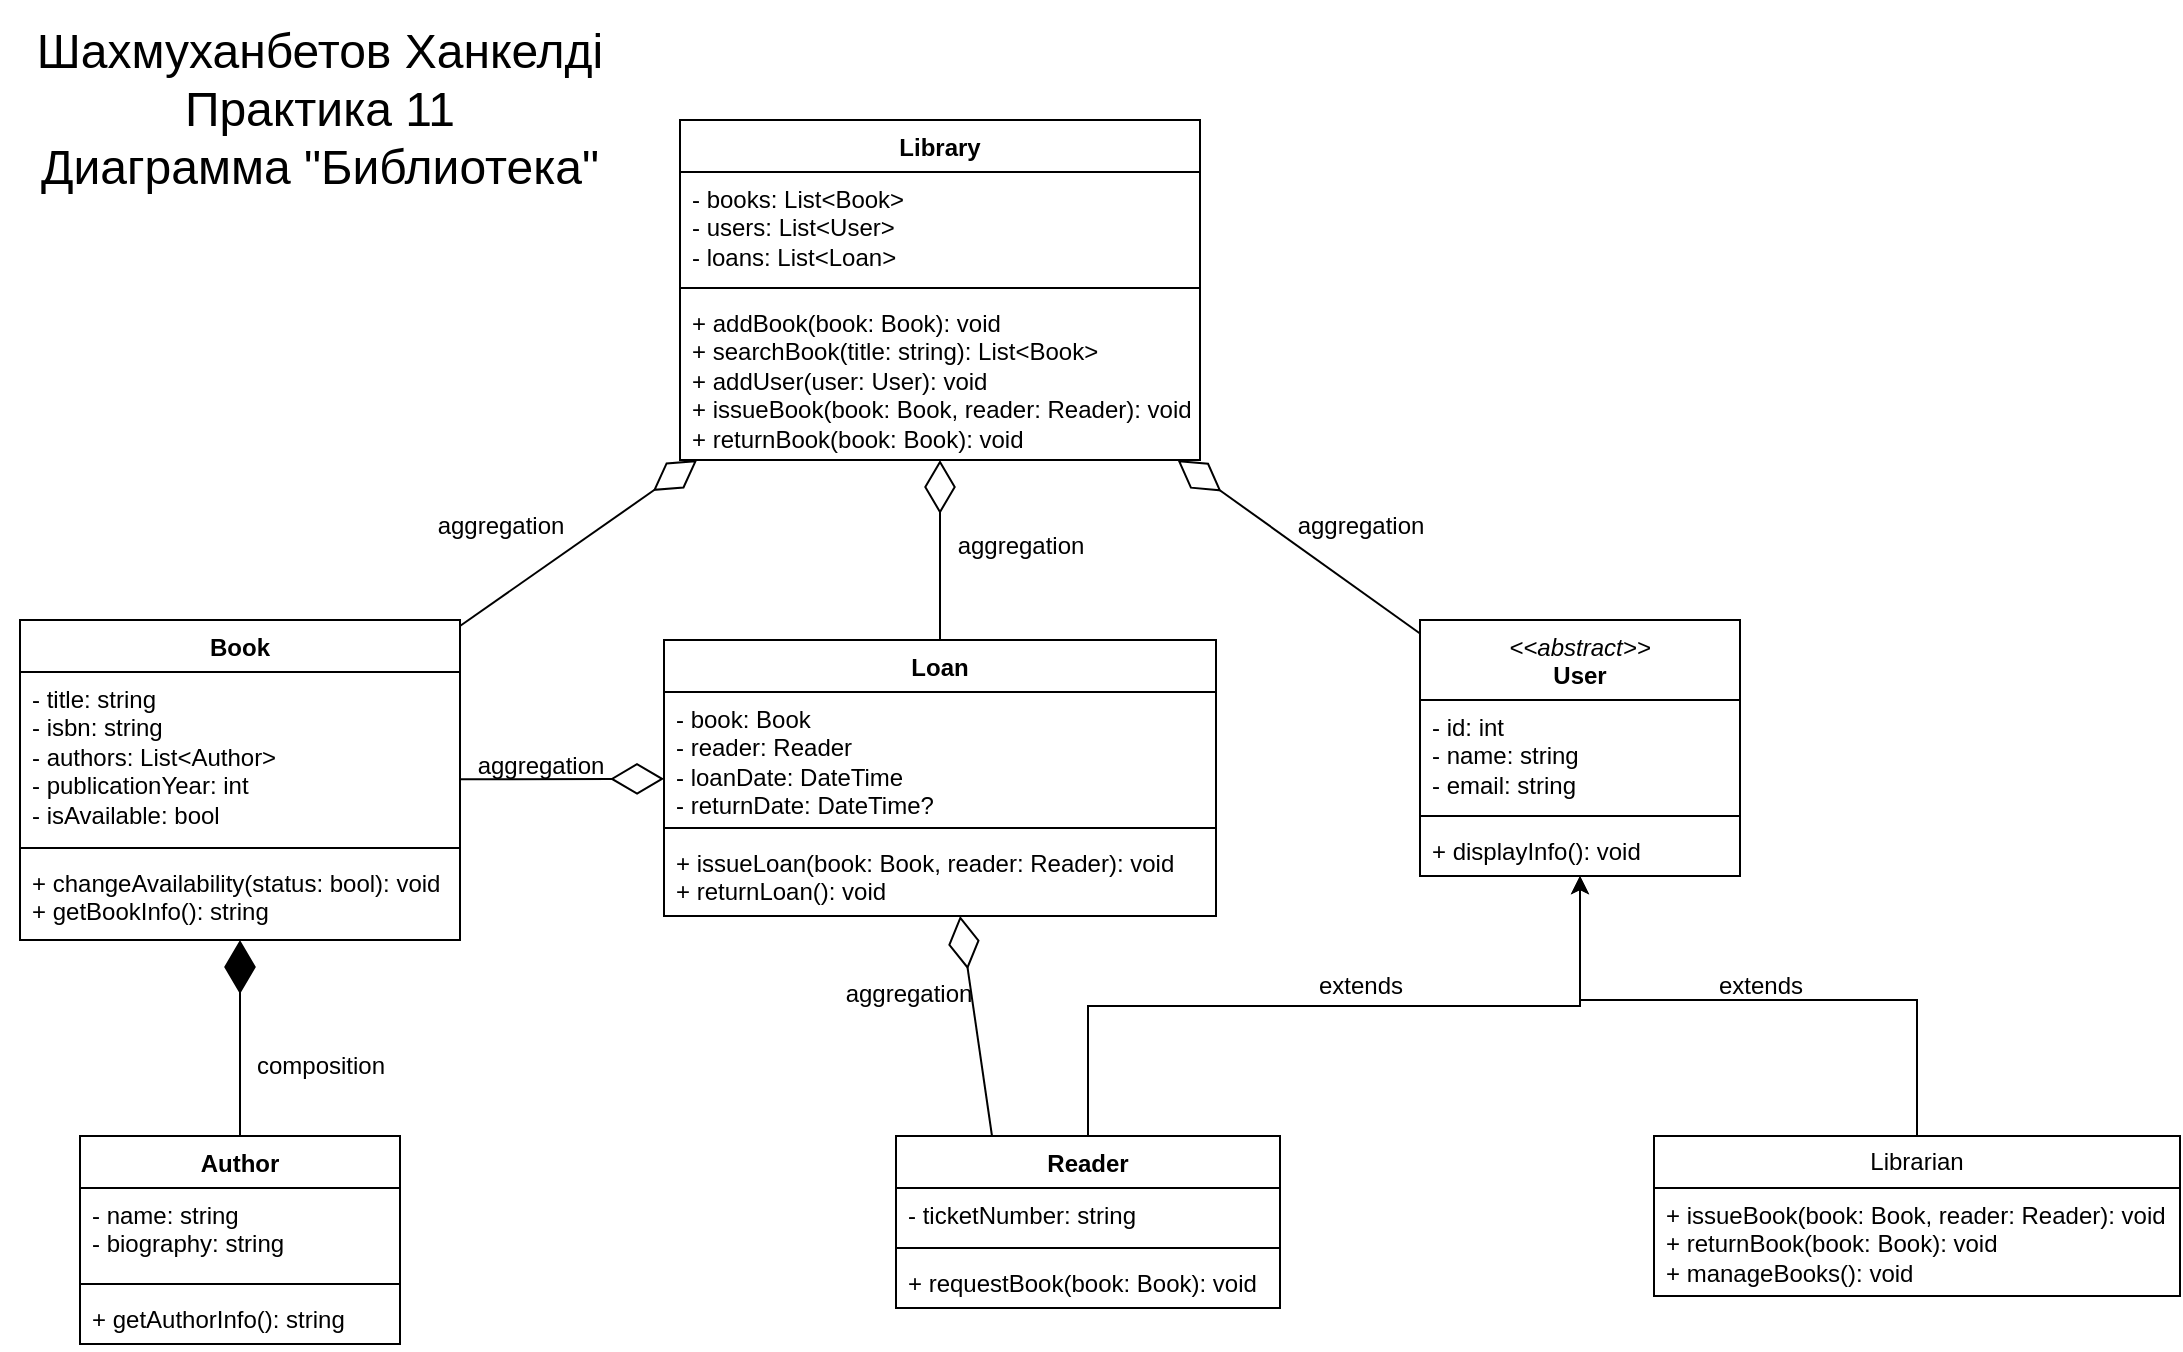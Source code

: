<mxfile version="24.7.17">
  <diagram id="C5RBs43oDa-KdzZeNtuy" name="Page-1">
    <mxGraphModel dx="1358" dy="654" grid="1" gridSize="10" guides="1" tooltips="1" connect="1" arrows="1" fold="1" page="1" pageScale="1" pageWidth="827" pageHeight="1169" math="0" shadow="0">
      <root>
        <mxCell id="WIyWlLk6GJQsqaUBKTNV-0" />
        <mxCell id="WIyWlLk6GJQsqaUBKTNV-1" parent="WIyWlLk6GJQsqaUBKTNV-0" />
        <mxCell id="7lpZ8PjZCRHS7VuvmLVK-1" value="Library" style="swimlane;fontStyle=1;align=center;verticalAlign=top;childLayout=stackLayout;horizontal=1;startSize=26;horizontalStack=0;resizeParent=1;resizeParentMax=0;resizeLast=0;collapsible=1;marginBottom=0;whiteSpace=wrap;html=1;" parent="WIyWlLk6GJQsqaUBKTNV-1" vertex="1">
          <mxGeometry x="340" y="160" width="260" height="170" as="geometry" />
        </mxCell>
        <mxCell id="7lpZ8PjZCRHS7VuvmLVK-2" value="  - books: List&amp;lt;Book&amp;gt;&amp;nbsp;&lt;div&gt;- users: List&amp;lt;User&amp;gt;&amp;nbsp;&lt;/div&gt;&lt;div&gt;- loans: List&amp;lt;Loan&amp;gt;&lt;/div&gt;" style="text;strokeColor=none;fillColor=none;align=left;verticalAlign=top;spacingLeft=4;spacingRight=4;overflow=hidden;rotatable=0;points=[[0,0.5],[1,0.5]];portConstraint=eastwest;whiteSpace=wrap;html=1;" parent="7lpZ8PjZCRHS7VuvmLVK-1" vertex="1">
          <mxGeometry y="26" width="260" height="54" as="geometry" />
        </mxCell>
        <mxCell id="7lpZ8PjZCRHS7VuvmLVK-3" value="" style="line;strokeWidth=1;fillColor=none;align=left;verticalAlign=middle;spacingTop=-1;spacingLeft=3;spacingRight=3;rotatable=0;labelPosition=right;points=[];portConstraint=eastwest;strokeColor=inherit;" parent="7lpZ8PjZCRHS7VuvmLVK-1" vertex="1">
          <mxGeometry y="80" width="260" height="8" as="geometry" />
        </mxCell>
        <mxCell id="7lpZ8PjZCRHS7VuvmLVK-4" value="  + addBook(book: Book): void&lt;br&gt;&lt;div&gt;+ searchBook(title: string): List&amp;lt;Book&amp;gt;&lt;br&gt;  + addUser(user: User): void&lt;br&gt;  + issueBook(book: Book, reader: Reader): void&lt;br&gt;  + returnBook(book: Book): void&lt;/div&gt;" style="text;strokeColor=none;fillColor=none;align=left;verticalAlign=top;spacingLeft=4;spacingRight=4;overflow=hidden;rotatable=0;points=[[0,0.5],[1,0.5]];portConstraint=eastwest;whiteSpace=wrap;html=1;" parent="7lpZ8PjZCRHS7VuvmLVK-1" vertex="1">
          <mxGeometry y="88" width="260" height="82" as="geometry" />
        </mxCell>
        <mxCell id="7lpZ8PjZCRHS7VuvmLVK-5" value="Loan" style="swimlane;fontStyle=1;align=center;verticalAlign=top;childLayout=stackLayout;horizontal=1;startSize=26;horizontalStack=0;resizeParent=1;resizeParentMax=0;resizeLast=0;collapsible=1;marginBottom=0;whiteSpace=wrap;html=1;" parent="WIyWlLk6GJQsqaUBKTNV-1" vertex="1">
          <mxGeometry x="332" y="420" width="276" height="138" as="geometry" />
        </mxCell>
        <mxCell id="7lpZ8PjZCRHS7VuvmLVK-6" value="&lt;div&gt;- book: Book&lt;/div&gt;&lt;div&gt;&lt;span style=&quot;background-color: initial;&quot;&gt;- reader: Reader&lt;/span&gt;&lt;/div&gt;&lt;div&gt;- loanDate: DateTime&lt;/div&gt;&lt;div&gt;- returnDate: DateTime?&lt;br&gt;&lt;/div&gt;" style="text;strokeColor=none;fillColor=none;align=left;verticalAlign=top;spacingLeft=4;spacingRight=4;overflow=hidden;rotatable=0;points=[[0,0.5],[1,0.5]];portConstraint=eastwest;whiteSpace=wrap;html=1;" parent="7lpZ8PjZCRHS7VuvmLVK-5" vertex="1">
          <mxGeometry y="26" width="276" height="64" as="geometry" />
        </mxCell>
        <mxCell id="7lpZ8PjZCRHS7VuvmLVK-7" value="" style="line;strokeWidth=1;fillColor=none;align=left;verticalAlign=middle;spacingTop=-1;spacingLeft=3;spacingRight=3;rotatable=0;labelPosition=right;points=[];portConstraint=eastwest;strokeColor=inherit;" parent="7lpZ8PjZCRHS7VuvmLVK-5" vertex="1">
          <mxGeometry y="90" width="276" height="8" as="geometry" />
        </mxCell>
        <mxCell id="7lpZ8PjZCRHS7VuvmLVK-8" value="&lt;div&gt;+ issueLoan(book: Book, reader: Reader): void&lt;/div&gt;&lt;div&gt;+ returnLoan(): void&lt;/div&gt;" style="text;strokeColor=none;fillColor=none;align=left;verticalAlign=top;spacingLeft=4;spacingRight=4;overflow=hidden;rotatable=0;points=[[0,0.5],[1,0.5]];portConstraint=eastwest;whiteSpace=wrap;html=1;" parent="7lpZ8PjZCRHS7VuvmLVK-5" vertex="1">
          <mxGeometry y="98" width="276" height="40" as="geometry" />
        </mxCell>
        <mxCell id="7lpZ8PjZCRHS7VuvmLVK-9" value="&lt;div&gt;&lt;i style=&quot;font-weight: 400;&quot;&gt;&amp;lt;&amp;lt;abstract&amp;gt;&amp;gt;&lt;/i&gt;&lt;br style=&quot;font-weight: 400;&quot;&gt;User&lt;/div&gt;" style="swimlane;fontStyle=1;align=center;verticalAlign=top;childLayout=stackLayout;horizontal=1;startSize=40;horizontalStack=0;resizeParent=1;resizeParentMax=0;resizeLast=0;collapsible=1;marginBottom=0;whiteSpace=wrap;html=1;" parent="WIyWlLk6GJQsqaUBKTNV-1" vertex="1">
          <mxGeometry x="710" y="410" width="160" height="128" as="geometry" />
        </mxCell>
        <mxCell id="7lpZ8PjZCRHS7VuvmLVK-10" value="&lt;div&gt;- id: int&lt;/div&gt;&lt;div&gt;- name: string&lt;/div&gt;&lt;div&gt;- email: string&lt;/div&gt;" style="text;strokeColor=none;fillColor=none;align=left;verticalAlign=top;spacingLeft=4;spacingRight=4;overflow=hidden;rotatable=0;points=[[0,0.5],[1,0.5]];portConstraint=eastwest;whiteSpace=wrap;html=1;" parent="7lpZ8PjZCRHS7VuvmLVK-9" vertex="1">
          <mxGeometry y="40" width="160" height="54" as="geometry" />
        </mxCell>
        <mxCell id="7lpZ8PjZCRHS7VuvmLVK-11" value="" style="line;strokeWidth=1;fillColor=none;align=left;verticalAlign=middle;spacingTop=-1;spacingLeft=3;spacingRight=3;rotatable=0;labelPosition=right;points=[];portConstraint=eastwest;strokeColor=inherit;" parent="7lpZ8PjZCRHS7VuvmLVK-9" vertex="1">
          <mxGeometry y="94" width="160" height="8" as="geometry" />
        </mxCell>
        <mxCell id="7lpZ8PjZCRHS7VuvmLVK-12" value="+ displayInfo(): void" style="text;strokeColor=none;fillColor=none;align=left;verticalAlign=top;spacingLeft=4;spacingRight=4;overflow=hidden;rotatable=0;points=[[0,0.5],[1,0.5]];portConstraint=eastwest;whiteSpace=wrap;html=1;" parent="7lpZ8PjZCRHS7VuvmLVK-9" vertex="1">
          <mxGeometry y="102" width="160" height="26" as="geometry" />
        </mxCell>
        <mxCell id="7lpZ8PjZCRHS7VuvmLVK-14" value="Book" style="swimlane;fontStyle=1;align=center;verticalAlign=top;childLayout=stackLayout;horizontal=1;startSize=26;horizontalStack=0;resizeParent=1;resizeParentMax=0;resizeLast=0;collapsible=1;marginBottom=0;whiteSpace=wrap;html=1;" parent="WIyWlLk6GJQsqaUBKTNV-1" vertex="1">
          <mxGeometry x="10" y="410" width="220" height="160" as="geometry" />
        </mxCell>
        <mxCell id="7lpZ8PjZCRHS7VuvmLVK-15" value="&lt;div&gt;- title: string&lt;/div&gt;&lt;div&gt;- isbn: string&lt;/div&gt;&lt;div&gt;- authors: List&amp;lt;Author&amp;gt;&lt;/div&gt;&lt;div&gt;- publicationYear: int&lt;/div&gt;&lt;div&gt;&lt;span style=&quot;background-color: initial;&quot;&gt;- isAvailable: bool&lt;/span&gt;&lt;/div&gt;&lt;div&gt;&lt;br&gt;&lt;/div&gt;" style="text;strokeColor=none;fillColor=none;align=left;verticalAlign=top;spacingLeft=4;spacingRight=4;overflow=hidden;rotatable=0;points=[[0,0.5],[1,0.5]];portConstraint=eastwest;whiteSpace=wrap;html=1;" parent="7lpZ8PjZCRHS7VuvmLVK-14" vertex="1">
          <mxGeometry y="26" width="220" height="84" as="geometry" />
        </mxCell>
        <mxCell id="7lpZ8PjZCRHS7VuvmLVK-16" value="" style="line;strokeWidth=1;fillColor=none;align=left;verticalAlign=middle;spacingTop=-1;spacingLeft=3;spacingRight=3;rotatable=0;labelPosition=right;points=[];portConstraint=eastwest;strokeColor=inherit;" parent="7lpZ8PjZCRHS7VuvmLVK-14" vertex="1">
          <mxGeometry y="110" width="220" height="8" as="geometry" />
        </mxCell>
        <mxCell id="7lpZ8PjZCRHS7VuvmLVK-17" value="&lt;div&gt;+ changeAvailability(status: bool): void&lt;/div&gt;&lt;div&gt;&lt;span style=&quot;background-color: initial;&quot;&gt;+ getBookInfo(): string&lt;/span&gt;&lt;/div&gt;" style="text;strokeColor=none;fillColor=none;align=left;verticalAlign=top;spacingLeft=4;spacingRight=4;overflow=hidden;rotatable=0;points=[[0,0.5],[1,0.5]];portConstraint=eastwest;whiteSpace=wrap;html=1;" parent="7lpZ8PjZCRHS7VuvmLVK-14" vertex="1">
          <mxGeometry y="118" width="220" height="42" as="geometry" />
        </mxCell>
        <mxCell id="7lpZ8PjZCRHS7VuvmLVK-18" value="Author" style="swimlane;fontStyle=1;align=center;verticalAlign=top;childLayout=stackLayout;horizontal=1;startSize=26;horizontalStack=0;resizeParent=1;resizeParentMax=0;resizeLast=0;collapsible=1;marginBottom=0;whiteSpace=wrap;html=1;" parent="WIyWlLk6GJQsqaUBKTNV-1" vertex="1">
          <mxGeometry x="40" y="668" width="160" height="104" as="geometry" />
        </mxCell>
        <mxCell id="7lpZ8PjZCRHS7VuvmLVK-19" value="&lt;div&gt;- name: string&lt;/div&gt;&lt;div&gt;- biography: string&lt;/div&gt;" style="text;strokeColor=none;fillColor=none;align=left;verticalAlign=top;spacingLeft=4;spacingRight=4;overflow=hidden;rotatable=0;points=[[0,0.5],[1,0.5]];portConstraint=eastwest;whiteSpace=wrap;html=1;" parent="7lpZ8PjZCRHS7VuvmLVK-18" vertex="1">
          <mxGeometry y="26" width="160" height="44" as="geometry" />
        </mxCell>
        <mxCell id="7lpZ8PjZCRHS7VuvmLVK-20" value="" style="line;strokeWidth=1;fillColor=none;align=left;verticalAlign=middle;spacingTop=-1;spacingLeft=3;spacingRight=3;rotatable=0;labelPosition=right;points=[];portConstraint=eastwest;strokeColor=inherit;" parent="7lpZ8PjZCRHS7VuvmLVK-18" vertex="1">
          <mxGeometry y="70" width="160" height="8" as="geometry" />
        </mxCell>
        <mxCell id="7lpZ8PjZCRHS7VuvmLVK-21" value="+ getAuthorInfo(): string" style="text;strokeColor=none;fillColor=none;align=left;verticalAlign=top;spacingLeft=4;spacingRight=4;overflow=hidden;rotatable=0;points=[[0,0.5],[1,0.5]];portConstraint=eastwest;whiteSpace=wrap;html=1;" parent="7lpZ8PjZCRHS7VuvmLVK-18" vertex="1">
          <mxGeometry y="78" width="160" height="26" as="geometry" />
        </mxCell>
        <mxCell id="7lpZ8PjZCRHS7VuvmLVK-35" style="edgeStyle=orthogonalEdgeStyle;rounded=0;orthogonalLoop=1;jettySize=auto;html=1;exitX=0.5;exitY=0;exitDx=0;exitDy=0;" parent="WIyWlLk6GJQsqaUBKTNV-1" source="7lpZ8PjZCRHS7VuvmLVK-22" target="7lpZ8PjZCRHS7VuvmLVK-9" edge="1">
          <mxGeometry relative="1" as="geometry" />
        </mxCell>
        <mxCell id="7lpZ8PjZCRHS7VuvmLVK-22" value="Reader" style="swimlane;fontStyle=1;align=center;verticalAlign=top;childLayout=stackLayout;horizontal=1;startSize=26;horizontalStack=0;resizeParent=1;resizeParentMax=0;resizeLast=0;collapsible=1;marginBottom=0;whiteSpace=wrap;html=1;" parent="WIyWlLk6GJQsqaUBKTNV-1" vertex="1">
          <mxGeometry x="448" y="668" width="192" height="86" as="geometry" />
        </mxCell>
        <mxCell id="7lpZ8PjZCRHS7VuvmLVK-23" value="- ticketNumber: string" style="text;strokeColor=none;fillColor=none;align=left;verticalAlign=top;spacingLeft=4;spacingRight=4;overflow=hidden;rotatable=0;points=[[0,0.5],[1,0.5]];portConstraint=eastwest;whiteSpace=wrap;html=1;" parent="7lpZ8PjZCRHS7VuvmLVK-22" vertex="1">
          <mxGeometry y="26" width="192" height="26" as="geometry" />
        </mxCell>
        <mxCell id="7lpZ8PjZCRHS7VuvmLVK-24" value="" style="line;strokeWidth=1;fillColor=none;align=left;verticalAlign=middle;spacingTop=-1;spacingLeft=3;spacingRight=3;rotatable=0;labelPosition=right;points=[];portConstraint=eastwest;strokeColor=inherit;" parent="7lpZ8PjZCRHS7VuvmLVK-22" vertex="1">
          <mxGeometry y="52" width="192" height="8" as="geometry" />
        </mxCell>
        <mxCell id="7lpZ8PjZCRHS7VuvmLVK-25" value="&lt;div&gt;+ requestBook(book: Book): void&lt;/div&gt;&lt;div&gt;&lt;br&gt;&lt;/div&gt;" style="text;strokeColor=none;fillColor=none;align=left;verticalAlign=top;spacingLeft=4;spacingRight=4;overflow=hidden;rotatable=0;points=[[0,0.5],[1,0.5]];portConstraint=eastwest;whiteSpace=wrap;html=1;" parent="7lpZ8PjZCRHS7VuvmLVK-22" vertex="1">
          <mxGeometry y="60" width="192" height="26" as="geometry" />
        </mxCell>
        <mxCell id="7lpZ8PjZCRHS7VuvmLVK-34" style="edgeStyle=orthogonalEdgeStyle;rounded=0;orthogonalLoop=1;jettySize=auto;html=1;exitX=0.5;exitY=0;exitDx=0;exitDy=0;" parent="WIyWlLk6GJQsqaUBKTNV-1" source="7lpZ8PjZCRHS7VuvmLVK-30" target="7lpZ8PjZCRHS7VuvmLVK-9" edge="1">
          <mxGeometry relative="1" as="geometry">
            <Array as="points">
              <mxPoint x="959" y="600" />
              <mxPoint x="790" y="600" />
            </Array>
          </mxGeometry>
        </mxCell>
        <mxCell id="7lpZ8PjZCRHS7VuvmLVK-30" value="Librarian" style="swimlane;fontStyle=0;childLayout=stackLayout;horizontal=1;startSize=26;fillColor=none;horizontalStack=0;resizeParent=1;resizeParentMax=0;resizeLast=0;collapsible=1;marginBottom=0;whiteSpace=wrap;html=1;" parent="WIyWlLk6GJQsqaUBKTNV-1" vertex="1">
          <mxGeometry x="827" y="668" width="263" height="80" as="geometry" />
        </mxCell>
        <mxCell id="7lpZ8PjZCRHS7VuvmLVK-31" value="&lt;div&gt;+ issueBook(book: Book, reader: Reader): void&lt;/div&gt;&lt;div&gt;+ returnBook(book: Book): void&lt;/div&gt;&lt;div&gt;+ manageBooks(): void&lt;/div&gt;" style="text;strokeColor=none;fillColor=none;align=left;verticalAlign=top;spacingLeft=4;spacingRight=4;overflow=hidden;rotatable=0;points=[[0,0.5],[1,0.5]];portConstraint=eastwest;whiteSpace=wrap;html=1;" parent="7lpZ8PjZCRHS7VuvmLVK-30" vertex="1">
          <mxGeometry y="26" width="263" height="54" as="geometry" />
        </mxCell>
        <mxCell id="7lpZ8PjZCRHS7VuvmLVK-36" value="" style="endArrow=diamondThin;endFill=0;endSize=24;html=1;rounded=0;exitX=0.25;exitY=0;exitDx=0;exitDy=0;" parent="WIyWlLk6GJQsqaUBKTNV-1" source="7lpZ8PjZCRHS7VuvmLVK-22" target="7lpZ8PjZCRHS7VuvmLVK-5" edge="1">
          <mxGeometry width="160" relative="1" as="geometry">
            <mxPoint x="500" y="650" as="sourcePoint" />
            <mxPoint x="470" y="580" as="targetPoint" />
          </mxGeometry>
        </mxCell>
        <mxCell id="7lpZ8PjZCRHS7VuvmLVK-38" value="" style="endArrow=diamondThin;endFill=1;endSize=24;html=1;rounded=0;" parent="WIyWlLk6GJQsqaUBKTNV-1" source="7lpZ8PjZCRHS7VuvmLVK-18" target="7lpZ8PjZCRHS7VuvmLVK-14" edge="1">
          <mxGeometry width="160" relative="1" as="geometry">
            <mxPoint x="110" y="620" as="sourcePoint" />
            <mxPoint x="270" y="620" as="targetPoint" />
          </mxGeometry>
        </mxCell>
        <mxCell id="7lpZ8PjZCRHS7VuvmLVK-39" value="" style="endArrow=diamondThin;endFill=0;endSize=24;html=1;rounded=0;" parent="WIyWlLk6GJQsqaUBKTNV-1" source="7lpZ8PjZCRHS7VuvmLVK-14" target="7lpZ8PjZCRHS7VuvmLVK-5" edge="1">
          <mxGeometry width="160" relative="1" as="geometry">
            <mxPoint x="506" y="678" as="sourcePoint" />
            <mxPoint x="490" y="568" as="targetPoint" />
          </mxGeometry>
        </mxCell>
        <mxCell id="7lpZ8PjZCRHS7VuvmLVK-40" value="" style="endArrow=diamondThin;endFill=0;endSize=24;html=1;rounded=0;" parent="WIyWlLk6GJQsqaUBKTNV-1" source="7lpZ8PjZCRHS7VuvmLVK-14" target="7lpZ8PjZCRHS7VuvmLVK-1" edge="1">
          <mxGeometry width="160" relative="1" as="geometry">
            <mxPoint x="280" y="506" as="sourcePoint" />
            <mxPoint x="342" y="504" as="targetPoint" />
          </mxGeometry>
        </mxCell>
        <mxCell id="7lpZ8PjZCRHS7VuvmLVK-41" value="" style="endArrow=diamondThin;endFill=0;endSize=24;html=1;rounded=0;" parent="WIyWlLk6GJQsqaUBKTNV-1" source="7lpZ8PjZCRHS7VuvmLVK-5" target="7lpZ8PjZCRHS7VuvmLVK-1" edge="1">
          <mxGeometry width="160" relative="1" as="geometry">
            <mxPoint x="267" y="430" as="sourcePoint" />
            <mxPoint x="377" y="340" as="targetPoint" />
          </mxGeometry>
        </mxCell>
        <mxCell id="7lpZ8PjZCRHS7VuvmLVK-42" value="" style="endArrow=diamondThin;endFill=0;endSize=24;html=1;rounded=0;" parent="WIyWlLk6GJQsqaUBKTNV-1" source="7lpZ8PjZCRHS7VuvmLVK-9" target="7lpZ8PjZCRHS7VuvmLVK-1" edge="1">
          <mxGeometry width="160" relative="1" as="geometry">
            <mxPoint x="480" y="430" as="sourcePoint" />
            <mxPoint x="480" y="340" as="targetPoint" />
          </mxGeometry>
        </mxCell>
        <mxCell id="7lpZ8PjZCRHS7VuvmLVK-45" value="&lt;font style=&quot;font-size: 24px;&quot;&gt;Шахмуханбетов Ханкелді&lt;/font&gt;&lt;div&gt;&lt;font style=&quot;font-size: 24px;&quot;&gt;Практика 11&lt;/font&gt;&lt;/div&gt;&lt;div&gt;&lt;font style=&quot;font-size: 24px;&quot;&gt;Диаграмма &quot;Библиотека&quot;&lt;/font&gt;&lt;/div&gt;" style="text;html=1;align=center;verticalAlign=middle;whiteSpace=wrap;rounded=0;" parent="WIyWlLk6GJQsqaUBKTNV-1" vertex="1">
          <mxGeometry y="100" width="320" height="110" as="geometry" />
        </mxCell>
        <mxCell id="5rXvb1DnIJmAk320LJd5-2" value="&lt;span style=&quot;font-weight: normal;&quot;&gt;extends&lt;/span&gt;" style="text;align=center;fontStyle=1;verticalAlign=middle;spacingLeft=3;spacingRight=3;strokeColor=none;rotatable=0;points=[[0,0.5],[1,0.5]];portConstraint=eastwest;html=1;" vertex="1" parent="WIyWlLk6GJQsqaUBKTNV-1">
          <mxGeometry x="840" y="580" width="80" height="26" as="geometry" />
        </mxCell>
        <mxCell id="5rXvb1DnIJmAk320LJd5-3" value="&lt;span style=&quot;font-weight: normal;&quot;&gt;extends&lt;/span&gt;" style="text;align=center;fontStyle=1;verticalAlign=middle;spacingLeft=3;spacingRight=3;strokeColor=none;rotatable=0;points=[[0,0.5],[1,0.5]];portConstraint=eastwest;html=1;" vertex="1" parent="WIyWlLk6GJQsqaUBKTNV-1">
          <mxGeometry x="640" y="580" width="80" height="26" as="geometry" />
        </mxCell>
        <mxCell id="5rXvb1DnIJmAk320LJd5-5" value="&lt;span style=&quot;font-weight: normal;&quot;&gt;aggregation&lt;/span&gt;" style="text;align=center;fontStyle=1;verticalAlign=middle;spacingLeft=3;spacingRight=3;strokeColor=none;rotatable=0;points=[[0,0.5],[1,0.5]];portConstraint=eastwest;html=1;" vertex="1" parent="WIyWlLk6GJQsqaUBKTNV-1">
          <mxGeometry x="210" y="350" width="80" height="26" as="geometry" />
        </mxCell>
        <mxCell id="5rXvb1DnIJmAk320LJd5-8" value="&lt;span style=&quot;font-weight: normal;&quot;&gt;aggregation&lt;/span&gt;" style="text;align=center;fontStyle=1;verticalAlign=middle;spacingLeft=3;spacingRight=3;strokeColor=none;rotatable=0;points=[[0,0.5],[1,0.5]];portConstraint=eastwest;html=1;" vertex="1" parent="WIyWlLk6GJQsqaUBKTNV-1">
          <mxGeometry x="230" y="470" width="80" height="26" as="geometry" />
        </mxCell>
        <mxCell id="5rXvb1DnIJmAk320LJd5-9" value="&lt;span style=&quot;font-weight: normal;&quot;&gt;aggregation&lt;/span&gt;" style="text;align=center;fontStyle=1;verticalAlign=middle;spacingLeft=3;spacingRight=3;strokeColor=none;rotatable=0;points=[[0,0.5],[1,0.5]];portConstraint=eastwest;html=1;" vertex="1" parent="WIyWlLk6GJQsqaUBKTNV-1">
          <mxGeometry x="414" y="584" width="80" height="26" as="geometry" />
        </mxCell>
        <mxCell id="5rXvb1DnIJmAk320LJd5-10" value="&lt;span style=&quot;font-weight: normal;&quot;&gt;aggregation&lt;/span&gt;" style="text;align=center;fontStyle=1;verticalAlign=middle;spacingLeft=3;spacingRight=3;strokeColor=none;rotatable=0;points=[[0,0.5],[1,0.5]];portConstraint=eastwest;html=1;" vertex="1" parent="WIyWlLk6GJQsqaUBKTNV-1">
          <mxGeometry x="470" y="360" width="80" height="26" as="geometry" />
        </mxCell>
        <mxCell id="5rXvb1DnIJmAk320LJd5-11" value="&lt;span style=&quot;font-weight: normal;&quot;&gt;aggregation&lt;/span&gt;" style="text;align=center;fontStyle=1;verticalAlign=middle;spacingLeft=3;spacingRight=3;strokeColor=none;rotatable=0;points=[[0,0.5],[1,0.5]];portConstraint=eastwest;html=1;" vertex="1" parent="WIyWlLk6GJQsqaUBKTNV-1">
          <mxGeometry x="640" y="350" width="80" height="26" as="geometry" />
        </mxCell>
        <mxCell id="5rXvb1DnIJmAk320LJd5-13" value="&lt;span style=&quot;font-weight: normal;&quot;&gt;composition&lt;/span&gt;" style="text;align=center;fontStyle=1;verticalAlign=middle;spacingLeft=3;spacingRight=3;strokeColor=none;rotatable=0;points=[[0,0.5],[1,0.5]];portConstraint=eastwest;html=1;" vertex="1" parent="WIyWlLk6GJQsqaUBKTNV-1">
          <mxGeometry x="120" y="620" width="80" height="26" as="geometry" />
        </mxCell>
      </root>
    </mxGraphModel>
  </diagram>
</mxfile>
